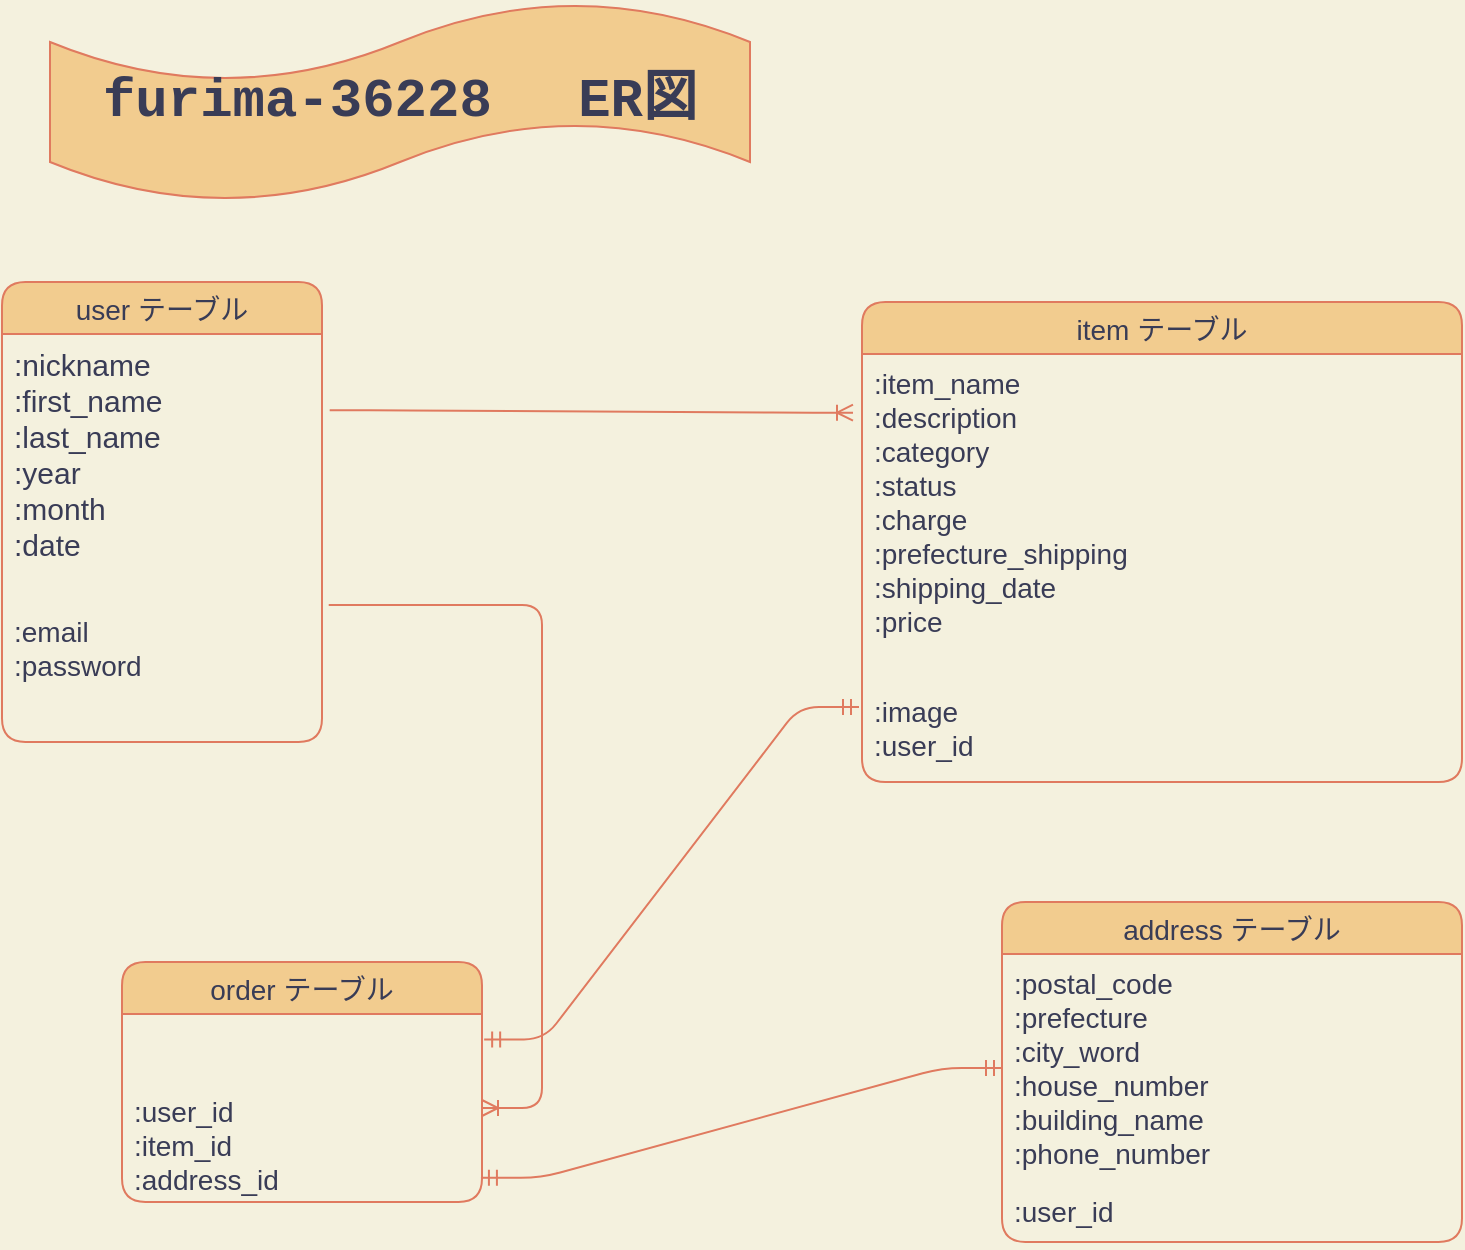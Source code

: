 <mxfile>
    <diagram id="8VujmzOKwL62bOcm8eHQ" name="ページ1">
        <mxGraphModel dx="858" dy="1254" grid="1" gridSize="10" guides="1" tooltips="1" connect="1" arrows="1" fold="1" page="1" pageScale="1" pageWidth="827" pageHeight="1169" background="#F4F1DE" math="0" shadow="0">
            <root>
                <mxCell id="0"/>
                <mxCell id="1" parent="0"/>
                <mxCell id="3" value="user テーブル" style="swimlane;fontStyle=0;childLayout=stackLayout;horizontal=1;startSize=26;horizontalStack=0;resizeParent=1;resizeParentMax=0;resizeLast=0;collapsible=1;marginBottom=0;align=center;fontSize=14;rounded=1;fillColor=#F2CC8F;strokeColor=#E07A5F;fontColor=#393C56;" vertex="1" parent="1">
                    <mxGeometry x="40" y="150" width="160" height="230" as="geometry"/>
                </mxCell>
                <mxCell id="5" value=":nickname&#10;:first_name&#10;:last_name&#10;:year&#10;:month&#10;:date" style="text;strokeColor=none;fillColor=none;spacingLeft=4;spacingRight=4;overflow=hidden;rotatable=0;points=[[0,0.5],[1,0.5]];portConstraint=eastwest;fontSize=15;fontColor=#393C56;" vertex="1" parent="3">
                    <mxGeometry y="26" width="160" height="204" as="geometry"/>
                </mxCell>
                <mxCell id="7" value="item テーブル" style="swimlane;fontStyle=0;childLayout=stackLayout;horizontal=1;startSize=26;horizontalStack=0;resizeParent=1;resizeParentMax=0;resizeLast=0;collapsible=1;marginBottom=0;align=center;fontSize=14;rounded=1;fillColor=#F2CC8F;strokeColor=#E07A5F;fontColor=#393C56;" vertex="1" parent="1">
                    <mxGeometry x="470" y="160" width="300" height="240" as="geometry">
                        <mxRectangle x="250" y="140" width="120" height="26" as="alternateBounds"/>
                    </mxGeometry>
                </mxCell>
                <mxCell id="23" value=":item_name&#10;:description&#10;:category&#10;:status&#10;:charge&#10;:prefecture_shipping&#10;:shipping_date&#10;:price&#10;&#10;" style="text;strokeColor=none;fillColor=none;spacingLeft=4;spacingRight=4;overflow=hidden;rotatable=0;points=[[0,0.5],[1,0.5]];portConstraint=eastwest;fontSize=14;fontColor=#393C56;" vertex="1" parent="7">
                    <mxGeometry y="26" width="300" height="164" as="geometry"/>
                </mxCell>
                <mxCell id="9" value=":image&#10;:user_id" style="text;strokeColor=none;fillColor=none;spacingLeft=4;spacingRight=4;overflow=hidden;rotatable=0;points=[[0,0.5],[1,0.5]];portConstraint=eastwest;fontSize=14;fontColor=#393C56;" vertex="1" parent="7">
                    <mxGeometry y="190" width="300" height="50" as="geometry"/>
                </mxCell>
                <mxCell id="10" value="order テーブル" style="swimlane;fontStyle=0;childLayout=stackLayout;horizontal=1;startSize=26;horizontalStack=0;resizeParent=1;resizeParentMax=0;resizeLast=0;collapsible=1;marginBottom=0;align=center;fontSize=14;rounded=1;fillColor=#F2CC8F;strokeColor=#E07A5F;fontColor=#393C56;" vertex="1" parent="1">
                    <mxGeometry x="100" y="490" width="180" height="120" as="geometry"/>
                </mxCell>
                <mxCell id="13" value="&#10;&#10;:user_id&#10;:item_id&#10;:address_id" style="text;strokeColor=none;fillColor=none;spacingLeft=4;spacingRight=4;overflow=hidden;rotatable=0;points=[[0,0.5],[1,0.5]];portConstraint=eastwest;fontSize=14;fontColor=#393C56;" vertex="1" parent="10">
                    <mxGeometry y="26" width="180" height="94" as="geometry"/>
                </mxCell>
                <mxCell id="14" value="address テーブル" style="swimlane;fontStyle=0;childLayout=stackLayout;horizontal=1;startSize=26;horizontalStack=0;resizeParent=1;resizeParentMax=0;resizeLast=0;collapsible=1;marginBottom=0;align=center;fontSize=14;rounded=1;fillColor=#F2CC8F;strokeColor=#E07A5F;fontColor=#393C56;" vertex="1" parent="1">
                    <mxGeometry x="540" y="460" width="230" height="170" as="geometry"/>
                </mxCell>
                <mxCell id="16" value=":postal_code&#10;:prefecture&#10;:city_word&#10;:house_number&#10;:building_name&#10;:phone_number&#10;" style="text;strokeColor=none;fillColor=none;spacingLeft=4;spacingRight=4;overflow=hidden;rotatable=0;points=[[0,0.5],[1,0.5]];portConstraint=eastwest;fontSize=14;fontColor=#393C56;" vertex="1" parent="14">
                    <mxGeometry y="26" width="230" height="114" as="geometry"/>
                </mxCell>
                <mxCell id="17" value=":user_id&#10;" style="text;strokeColor=none;fillColor=none;spacingLeft=4;spacingRight=4;overflow=hidden;rotatable=0;points=[[0,0.5],[1,0.5]];portConstraint=eastwest;fontSize=14;fontColor=#393C56;" vertex="1" parent="14">
                    <mxGeometry y="140" width="230" height="30" as="geometry"/>
                </mxCell>
                <mxCell id="20" value="&lt;h3&gt;&lt;font style=&quot;font-size: 27px&quot; face=&quot;Courier New&quot;&gt;furima-36228 　ER図&lt;/font&gt;&lt;/h3&gt;" style="shape=tape;whiteSpace=wrap;html=1;rounded=1;fillColor=#F2CC8F;strokeColor=#E07A5F;fontColor=#393C56;" vertex="1" parent="1">
                    <mxGeometry x="64" y="10" width="350" height="100" as="geometry"/>
                </mxCell>
                <mxCell id="6" value=":email&#10;:password&#10;" style="text;strokeColor=none;fillColor=none;spacingLeft=4;spacingRight=4;overflow=hidden;rotatable=0;points=[[0,0.5],[1,0.5]];portConstraint=eastwest;fontSize=14;fontColor=#393C56;" vertex="1" parent="1">
                    <mxGeometry x="40" y="310" width="160" height="60" as="geometry"/>
                </mxCell>
                <mxCell id="47" value="" style="edgeStyle=entityRelationEdgeStyle;fontSize=12;html=1;endArrow=ERoneToMany;fontColor=#393C56;strokeColor=#E07A5F;fillColor=#F2CC8F;exitX=1.024;exitY=0.187;exitDx=0;exitDy=0;exitPerimeter=0;entryX=-0.015;entryY=0.179;entryDx=0;entryDy=0;entryPerimeter=0;" edge="1" parent="1" source="5" target="23">
                    <mxGeometry width="100" height="100" relative="1" as="geometry">
                        <mxPoint x="380" y="420" as="sourcePoint"/>
                        <mxPoint x="460" y="220" as="targetPoint"/>
                    </mxGeometry>
                </mxCell>
                <mxCell id="52" value="" style="edgeStyle=entityRelationEdgeStyle;fontSize=12;html=1;endArrow=ERoneToMany;fontColor=#393C56;strokeColor=#E07A5F;fillColor=#F2CC8F;exitX=1.021;exitY=0.664;exitDx=0;exitDy=0;exitPerimeter=0;" edge="1" parent="1" source="5" target="13">
                    <mxGeometry width="100" height="100" relative="1" as="geometry">
                        <mxPoint x="120" y="450" as="sourcePoint"/>
                        <mxPoint x="220" y="490" as="targetPoint"/>
                    </mxGeometry>
                </mxCell>
                <mxCell id="53" value="" style="edgeStyle=entityRelationEdgeStyle;fontSize=12;html=1;endArrow=ERmandOne;startArrow=ERmandOne;fontColor=#393C56;strokeColor=#E07A5F;fillColor=#F2CC8F;entryX=0;entryY=0.5;entryDx=0;entryDy=0;exitX=0.997;exitY=0.871;exitDx=0;exitDy=0;exitPerimeter=0;" edge="1" parent="1" source="13" target="16">
                    <mxGeometry width="100" height="100" relative="1" as="geometry">
                        <mxPoint x="400" y="600" as="sourcePoint"/>
                        <mxPoint x="440" y="520" as="targetPoint"/>
                    </mxGeometry>
                </mxCell>
                <mxCell id="54" value="" style="edgeStyle=entityRelationEdgeStyle;fontSize=12;html=1;endArrow=ERmandOne;startArrow=ERmandOne;fontColor=#393C56;strokeColor=#E07A5F;fillColor=#F2CC8F;entryX=-0.005;entryY=0.251;entryDx=0;entryDy=0;entryPerimeter=0;exitX=1.006;exitY=0.135;exitDx=0;exitDy=0;exitPerimeter=0;" edge="1" parent="1" source="13" target="9">
                    <mxGeometry width="100" height="100" relative="1" as="geometry">
                        <mxPoint x="290" y="540" as="sourcePoint"/>
                        <mxPoint x="460" y="360" as="targetPoint"/>
                    </mxGeometry>
                </mxCell>
            </root>
        </mxGraphModel>
    </diagram>
</mxfile>